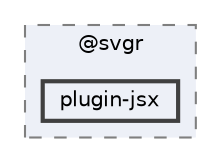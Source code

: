 digraph "pkiclassroomrescheduler/src/main/frontend/node_modules/@svgr/plugin-jsx"
{
 // LATEX_PDF_SIZE
  bgcolor="transparent";
  edge [fontname=Helvetica,fontsize=10,labelfontname=Helvetica,labelfontsize=10];
  node [fontname=Helvetica,fontsize=10,shape=box,height=0.2,width=0.4];
  compound=true
  subgraph clusterdir_06862fe7250a28ee77dbb11ecfd0ee1a {
    graph [ bgcolor="#edf0f7", pencolor="grey50", label="@svgr", fontname=Helvetica,fontsize=10 style="filled,dashed", URL="dir_06862fe7250a28ee77dbb11ecfd0ee1a.html",tooltip=""]
  dir_4392d12919d45fe3c532dbe6b989cfc7 [label="plugin-jsx", fillcolor="#edf0f7", color="grey25", style="filled,bold", URL="dir_4392d12919d45fe3c532dbe6b989cfc7.html",tooltip=""];
  }
}
